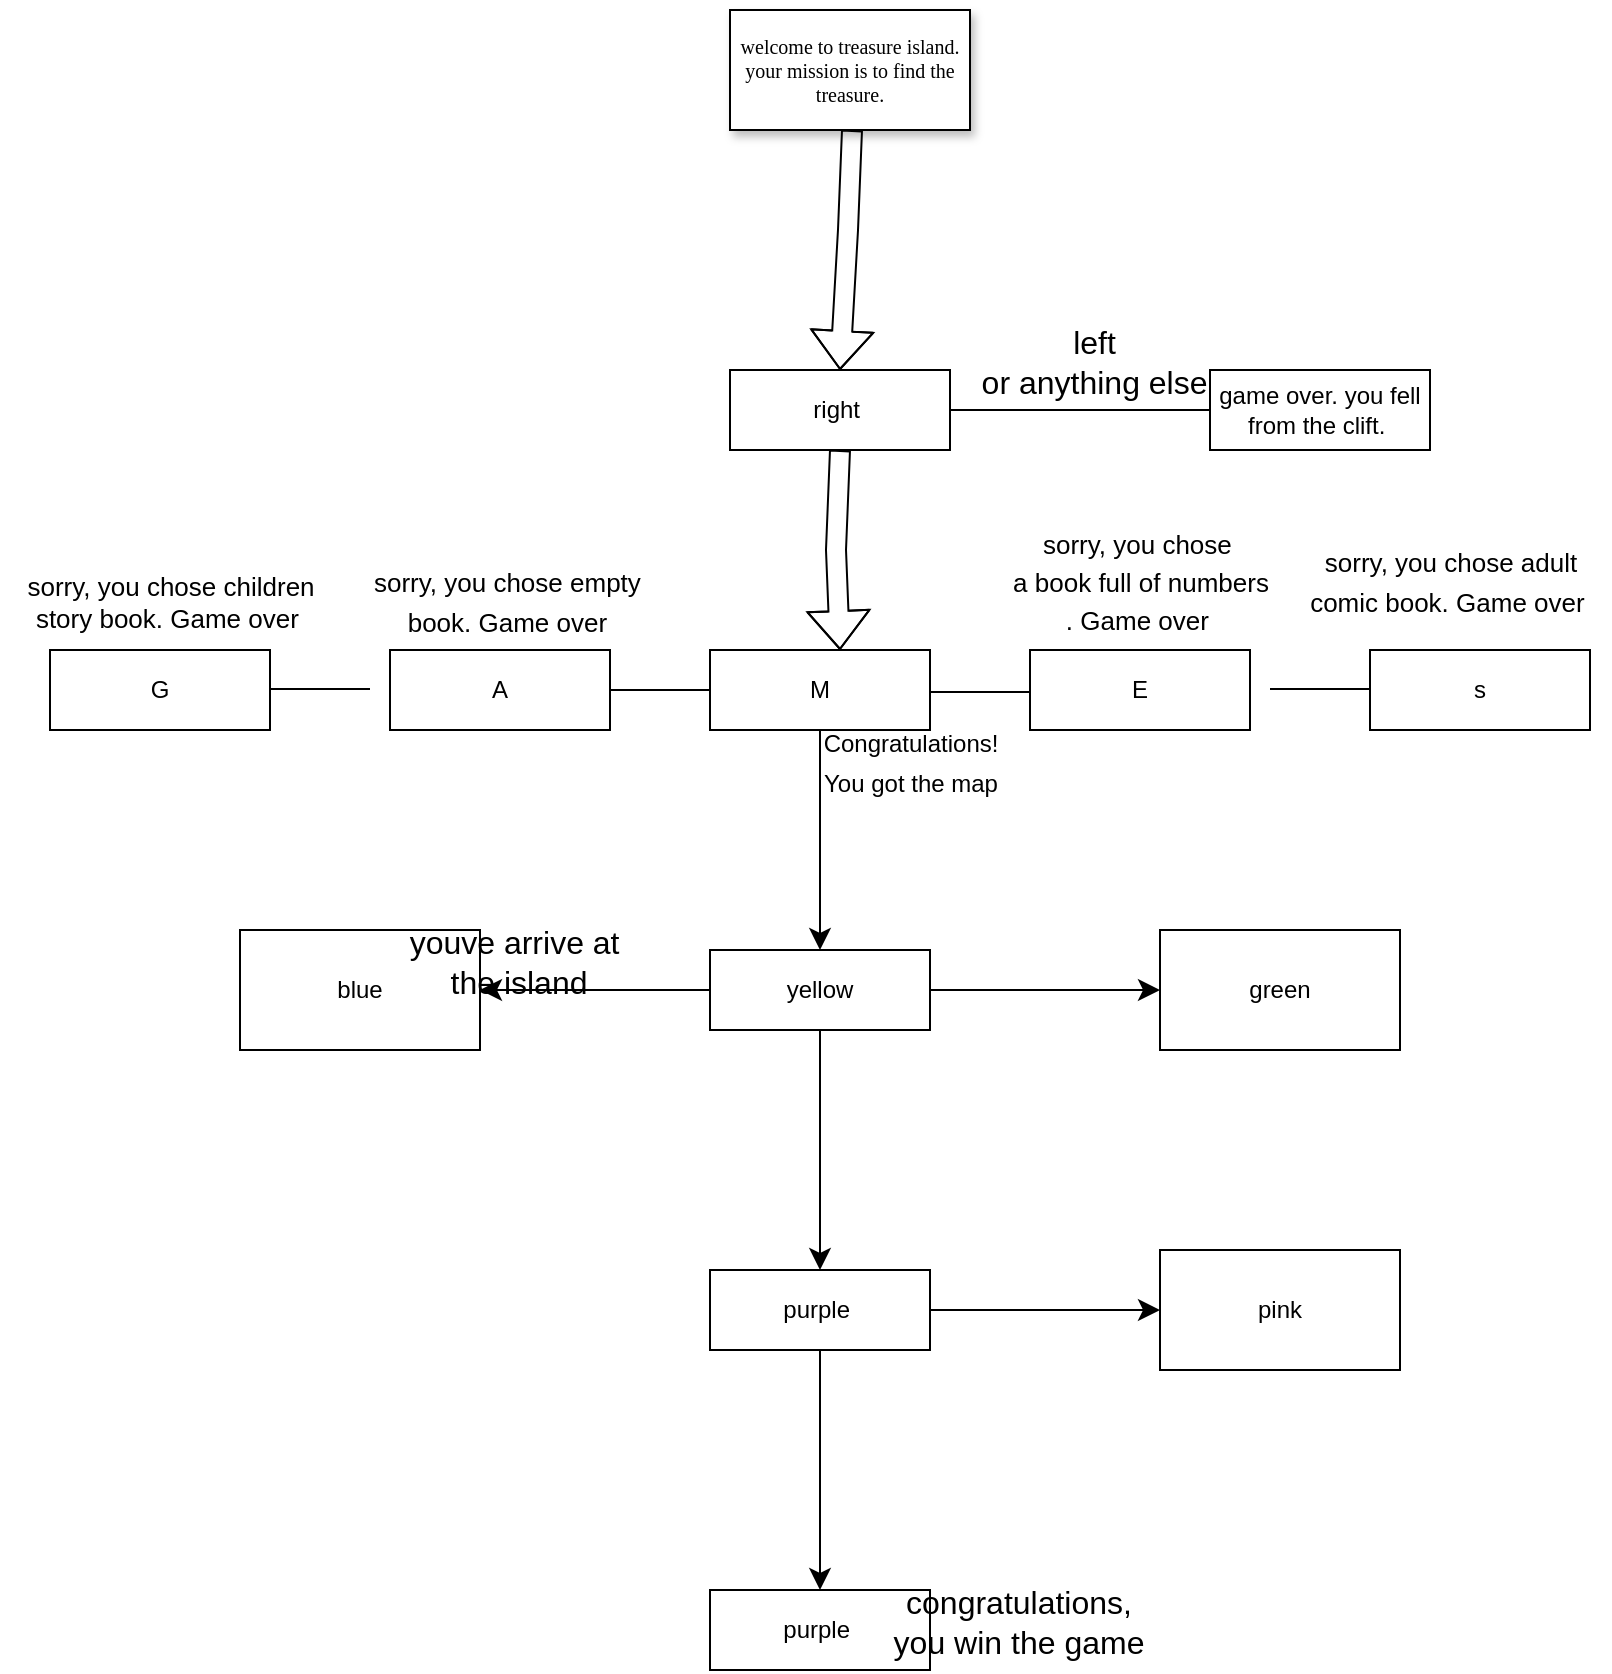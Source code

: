 <mxfile version="24.3.1" type="github">
  <diagram name="Page-1" id="edf60f1a-56cd-e834-aa8a-f176f3a09ee4">
    <mxGraphModel dx="1260" dy="1422" grid="1" gridSize="10" guides="1" tooltips="1" connect="1" arrows="1" fold="1" page="1" pageScale="1" pageWidth="1100" pageHeight="850" background="none" math="0" shadow="0">
      <root>
        <mxCell id="0" />
        <mxCell id="1" parent="0" />
        <mxCell id="c8SljyaPM4pVhGFqWISj-1" value="&lt;font size=&quot;1&quot;&gt;welcome to treasure island. your mission is to find the treasure.&lt;/font&gt;" style="whiteSpace=wrap;html=1;fontSize=8;fontFamily=Verdana;rounded=0;shadow=1;labelBackgroundColor=none;strokeWidth=1;" parent="1" vertex="1">
          <mxGeometry x="410" y="-830" width="120" height="60" as="geometry" />
        </mxCell>
        <mxCell id="VBdvEuqw4AZl-fAj8CUe-2" value="right&amp;nbsp;" style="rounded=0;whiteSpace=wrap;html=1;" vertex="1" parent="1">
          <mxGeometry x="410" y="-650" width="110" height="40" as="geometry" />
        </mxCell>
        <mxCell id="VBdvEuqw4AZl-fAj8CUe-4" value="" style="endArrow=none;html=1;rounded=0;fontSize=12;startSize=8;endSize=8;curved=1;" edge="1" parent="1">
          <mxGeometry width="50" height="50" relative="1" as="geometry">
            <mxPoint x="520" y="-630" as="sourcePoint" />
            <mxPoint x="660" y="-630" as="targetPoint" />
          </mxGeometry>
        </mxCell>
        <mxCell id="VBdvEuqw4AZl-fAj8CUe-6" value="game over. you fell from the clift.&amp;nbsp;" style="rounded=0;whiteSpace=wrap;html=1;" vertex="1" parent="1">
          <mxGeometry x="650" y="-650" width="110" height="40" as="geometry" />
        </mxCell>
        <mxCell id="VBdvEuqw4AZl-fAj8CUe-7" value="left&amp;nbsp;&lt;div&gt;or anything else&amp;nbsp;&lt;/div&gt;" style="text;html=1;align=center;verticalAlign=middle;resizable=0;points=[];autosize=1;strokeColor=none;fillColor=none;fontSize=16;" vertex="1" parent="1">
          <mxGeometry x="524" y="-679" width="140" height="50" as="geometry" />
        </mxCell>
        <mxCell id="VBdvEuqw4AZl-fAj8CUe-9" value="" style="endArrow=classic;html=1;rounded=0;fontSize=12;curved=1;shape=flexArrow;exitX=0.5;exitY=1;exitDx=0;exitDy=0;" edge="1" parent="1" source="VBdvEuqw4AZl-fAj8CUe-2">
          <mxGeometry width="50" height="50" relative="1" as="geometry">
            <mxPoint x="450" y="-580" as="sourcePoint" />
            <mxPoint x="465" y="-510" as="targetPoint" />
            <Array as="points">
              <mxPoint x="463" y="-560" />
            </Array>
          </mxGeometry>
        </mxCell>
        <mxCell id="VBdvEuqw4AZl-fAj8CUe-10" value="" style="endArrow=classic;html=1;rounded=0;fontSize=12;curved=1;shape=flexArrow;exitX=0.5;exitY=1;exitDx=0;exitDy=0;entryX=0.5;entryY=0;entryDx=0;entryDy=0;" edge="1" parent="1" target="VBdvEuqw4AZl-fAj8CUe-2">
          <mxGeometry width="50" height="50" relative="1" as="geometry">
            <mxPoint x="471" y="-770" as="sourcePoint" />
            <mxPoint x="471" y="-670" as="targetPoint" />
            <Array as="points">
              <mxPoint x="469" y="-720" />
            </Array>
          </mxGeometry>
        </mxCell>
        <mxCell id="VBdvEuqw4AZl-fAj8CUe-27" value="" style="edgeStyle=none;curved=1;rounded=0;orthogonalLoop=1;jettySize=auto;html=1;fontSize=12;startSize=8;endSize=8;" edge="1" parent="1" source="VBdvEuqw4AZl-fAj8CUe-12">
          <mxGeometry relative="1" as="geometry">
            <mxPoint x="455" y="-360" as="targetPoint" />
          </mxGeometry>
        </mxCell>
        <mxCell id="VBdvEuqw4AZl-fAj8CUe-12" value="M" style="rounded=0;whiteSpace=wrap;html=1;" vertex="1" parent="1">
          <mxGeometry x="400" y="-510" width="110" height="40" as="geometry" />
        </mxCell>
        <mxCell id="VBdvEuqw4AZl-fAj8CUe-13" value="E" style="rounded=0;whiteSpace=wrap;html=1;" vertex="1" parent="1">
          <mxGeometry x="560" y="-510" width="110" height="40" as="geometry" />
        </mxCell>
        <mxCell id="VBdvEuqw4AZl-fAj8CUe-14" value="s" style="rounded=0;whiteSpace=wrap;html=1;" vertex="1" parent="1">
          <mxGeometry x="730" y="-510" width="110" height="40" as="geometry" />
        </mxCell>
        <mxCell id="VBdvEuqw4AZl-fAj8CUe-15" value="A" style="rounded=0;whiteSpace=wrap;html=1;" vertex="1" parent="1">
          <mxGeometry x="240" y="-510" width="110" height="40" as="geometry" />
        </mxCell>
        <mxCell id="VBdvEuqw4AZl-fAj8CUe-16" value="G" style="rounded=0;whiteSpace=wrap;html=1;" vertex="1" parent="1">
          <mxGeometry x="70" y="-510" width="110" height="40" as="geometry" />
        </mxCell>
        <mxCell id="VBdvEuqw4AZl-fAj8CUe-18" value="" style="endArrow=none;html=1;rounded=0;fontSize=12;startSize=8;endSize=8;curved=1;exitX=1;exitY=0.75;exitDx=0;exitDy=0;entryX=0;entryY=0.75;entryDx=0;entryDy=0;" edge="1" parent="1">
          <mxGeometry width="50" height="50" relative="1" as="geometry">
            <mxPoint x="510" y="-489" as="sourcePoint" />
            <mxPoint x="560" y="-489" as="targetPoint" />
          </mxGeometry>
        </mxCell>
        <mxCell id="VBdvEuqw4AZl-fAj8CUe-19" value="" style="endArrow=none;html=1;rounded=0;fontSize=12;startSize=8;endSize=8;curved=1;exitX=1;exitY=0.75;exitDx=0;exitDy=0;entryX=0;entryY=0.75;entryDx=0;entryDy=0;" edge="1" parent="1">
          <mxGeometry width="50" height="50" relative="1" as="geometry">
            <mxPoint x="350" y="-490" as="sourcePoint" />
            <mxPoint x="400" y="-490" as="targetPoint" />
          </mxGeometry>
        </mxCell>
        <mxCell id="VBdvEuqw4AZl-fAj8CUe-20" value="" style="endArrow=none;html=1;rounded=0;fontSize=12;startSize=8;endSize=8;curved=1;exitX=1;exitY=0.75;exitDx=0;exitDy=0;entryX=0;entryY=0.75;entryDx=0;entryDy=0;" edge="1" parent="1">
          <mxGeometry width="50" height="50" relative="1" as="geometry">
            <mxPoint x="180" y="-490.5" as="sourcePoint" />
            <mxPoint x="230" y="-490.5" as="targetPoint" />
          </mxGeometry>
        </mxCell>
        <mxCell id="VBdvEuqw4AZl-fAj8CUe-21" value="" style="endArrow=none;html=1;rounded=0;fontSize=12;startSize=8;endSize=8;curved=1;exitX=1;exitY=0.75;exitDx=0;exitDy=0;entryX=0;entryY=0.75;entryDx=0;entryDy=0;" edge="1" parent="1">
          <mxGeometry width="50" height="50" relative="1" as="geometry">
            <mxPoint x="680" y="-490.5" as="sourcePoint" />
            <mxPoint x="730" y="-490.5" as="targetPoint" />
          </mxGeometry>
        </mxCell>
        <mxCell id="VBdvEuqw4AZl-fAj8CUe-22" value="&lt;font style=&quot;font-size: 13px;&quot;&gt;sorry, you chose children&lt;/font&gt;&lt;div style=&quot;font-size: 13px;&quot;&gt;&lt;font style=&quot;font-size: 13px;&quot;&gt;story book. Game over&amp;nbsp;&lt;/font&gt;&lt;/div&gt;" style="text;html=1;align=center;verticalAlign=middle;resizable=0;points=[];autosize=1;strokeColor=none;fillColor=none;fontSize=16;" vertex="1" parent="1">
          <mxGeometry x="45" y="-560" width="170" height="50" as="geometry" />
        </mxCell>
        <mxCell id="VBdvEuqw4AZl-fAj8CUe-23" value="&lt;font style=&quot;font-size: 13px;&quot;&gt;sorry, you chose empty&amp;nbsp;&lt;/font&gt;&lt;div&gt;&lt;span style=&quot;font-size: 13px; background-color: initial;&quot;&gt;book. Game over&amp;nbsp;&lt;/span&gt;&lt;/div&gt;" style="text;html=1;align=center;verticalAlign=middle;resizable=0;points=[];autosize=1;strokeColor=none;fillColor=none;fontSize=16;" vertex="1" parent="1">
          <mxGeometry x="220" y="-560" width="160" height="50" as="geometry" />
        </mxCell>
        <mxCell id="VBdvEuqw4AZl-fAj8CUe-24" value="&lt;font style=&quot;font-size: 13px;&quot;&gt;sorry, you chose&amp;nbsp;&lt;/font&gt;&lt;div&gt;&lt;span style=&quot;background-color: initial; font-size: 13px;&quot;&gt;a book full of numbers&lt;/span&gt;&lt;/div&gt;&lt;div&gt;&lt;span style=&quot;background-color: initial; font-size: 13px;&quot;&gt;. Game over&amp;nbsp;&lt;/span&gt;&lt;/div&gt;" style="text;html=1;align=center;verticalAlign=middle;resizable=0;points=[];autosize=1;strokeColor=none;fillColor=none;fontSize=16;" vertex="1" parent="1">
          <mxGeometry x="540" y="-580" width="150" height="70" as="geometry" />
        </mxCell>
        <mxCell id="VBdvEuqw4AZl-fAj8CUe-25" value="&lt;font style=&quot;font-size: 13px;&quot;&gt;sorry, you chose adult&lt;/font&gt;&lt;div&gt;&lt;span style=&quot;background-color: initial; font-size: 13px;&quot;&gt;comic book. Game over&amp;nbsp;&lt;/span&gt;&lt;/div&gt;" style="text;html=1;align=center;verticalAlign=middle;resizable=0;points=[];autosize=1;strokeColor=none;fillColor=none;fontSize=16;" vertex="1" parent="1">
          <mxGeometry x="690" y="-570" width="160" height="50" as="geometry" />
        </mxCell>
        <mxCell id="VBdvEuqw4AZl-fAj8CUe-31" value="" style="edgeStyle=none;curved=1;rounded=0;orthogonalLoop=1;jettySize=auto;html=1;fontSize=12;startSize=8;endSize=8;" edge="1" parent="1" source="VBdvEuqw4AZl-fAj8CUe-28" target="VBdvEuqw4AZl-fAj8CUe-30">
          <mxGeometry relative="1" as="geometry" />
        </mxCell>
        <mxCell id="VBdvEuqw4AZl-fAj8CUe-33" value="" style="edgeStyle=none;curved=1;rounded=0;orthogonalLoop=1;jettySize=auto;html=1;fontSize=12;startSize=8;endSize=8;" edge="1" parent="1" source="VBdvEuqw4AZl-fAj8CUe-28" target="VBdvEuqw4AZl-fAj8CUe-32">
          <mxGeometry relative="1" as="geometry" />
        </mxCell>
        <mxCell id="VBdvEuqw4AZl-fAj8CUe-36" value="" style="edgeStyle=none;curved=1;rounded=0;orthogonalLoop=1;jettySize=auto;html=1;fontSize=12;startSize=8;endSize=8;" edge="1" parent="1" source="VBdvEuqw4AZl-fAj8CUe-28" target="VBdvEuqw4AZl-fAj8CUe-35">
          <mxGeometry relative="1" as="geometry" />
        </mxCell>
        <mxCell id="VBdvEuqw4AZl-fAj8CUe-28" value="yellow" style="rounded=0;whiteSpace=wrap;html=1;" vertex="1" parent="1">
          <mxGeometry x="400" y="-360" width="110" height="40" as="geometry" />
        </mxCell>
        <mxCell id="VBdvEuqw4AZl-fAj8CUe-29" value="&lt;span style=&quot;font-size: 12px; text-wrap: wrap;&quot;&gt;Congratulations! You got the map&lt;/span&gt;" style="text;html=1;align=center;verticalAlign=middle;resizable=0;points=[];autosize=1;strokeColor=none;fillColor=none;fontSize=16;" vertex="1" parent="1">
          <mxGeometry x="400" y="-470" width="200" height="30" as="geometry" />
        </mxCell>
        <mxCell id="VBdvEuqw4AZl-fAj8CUe-30" value="green" style="whiteSpace=wrap;html=1;rounded=0;" vertex="1" parent="1">
          <mxGeometry x="625" y="-370" width="120" height="60" as="geometry" />
        </mxCell>
        <mxCell id="VBdvEuqw4AZl-fAj8CUe-32" value="blue" style="whiteSpace=wrap;html=1;rounded=0;" vertex="1" parent="1">
          <mxGeometry x="165" y="-370" width="120" height="60" as="geometry" />
        </mxCell>
        <mxCell id="VBdvEuqw4AZl-fAj8CUe-34" value="youve arrive at&amp;nbsp;&lt;div&gt;the island&lt;/div&gt;" style="text;html=1;align=center;verticalAlign=middle;resizable=0;points=[];autosize=1;strokeColor=none;fillColor=none;fontSize=16;" vertex="1" parent="1">
          <mxGeometry x="239" y="-379" width="130" height="50" as="geometry" />
        </mxCell>
        <mxCell id="VBdvEuqw4AZl-fAj8CUe-38" value="" style="edgeStyle=none;curved=1;rounded=0;orthogonalLoop=1;jettySize=auto;html=1;fontSize=12;startSize=8;endSize=8;" edge="1" parent="1" source="VBdvEuqw4AZl-fAj8CUe-35" target="VBdvEuqw4AZl-fAj8CUe-37">
          <mxGeometry relative="1" as="geometry" />
        </mxCell>
        <mxCell id="VBdvEuqw4AZl-fAj8CUe-40" value="" style="edgeStyle=none;curved=1;rounded=0;orthogonalLoop=1;jettySize=auto;html=1;fontSize=12;startSize=8;endSize=8;" edge="1" parent="1" source="VBdvEuqw4AZl-fAj8CUe-35" target="VBdvEuqw4AZl-fAj8CUe-39">
          <mxGeometry relative="1" as="geometry" />
        </mxCell>
        <mxCell id="VBdvEuqw4AZl-fAj8CUe-35" value="purple&amp;nbsp;" style="rounded=0;whiteSpace=wrap;html=1;" vertex="1" parent="1">
          <mxGeometry x="400" y="-200" width="110" height="40" as="geometry" />
        </mxCell>
        <mxCell id="VBdvEuqw4AZl-fAj8CUe-37" value="pink" style="whiteSpace=wrap;html=1;rounded=0;" vertex="1" parent="1">
          <mxGeometry x="625" y="-210" width="120" height="60" as="geometry" />
        </mxCell>
        <mxCell id="VBdvEuqw4AZl-fAj8CUe-39" value="purple&amp;nbsp;" style="rounded=0;whiteSpace=wrap;html=1;" vertex="1" parent="1">
          <mxGeometry x="400" y="-40" width="110" height="40" as="geometry" />
        </mxCell>
        <mxCell id="VBdvEuqw4AZl-fAj8CUe-41" value="congratulations,&lt;div&gt;&amp;nbsp;you win the game&amp;nbsp;&lt;/div&gt;" style="text;html=1;align=center;verticalAlign=middle;resizable=0;points=[];autosize=1;strokeColor=none;fillColor=none;fontSize=16;" vertex="1" parent="1">
          <mxGeometry x="474" y="-49" width="160" height="50" as="geometry" />
        </mxCell>
      </root>
    </mxGraphModel>
  </diagram>
</mxfile>
